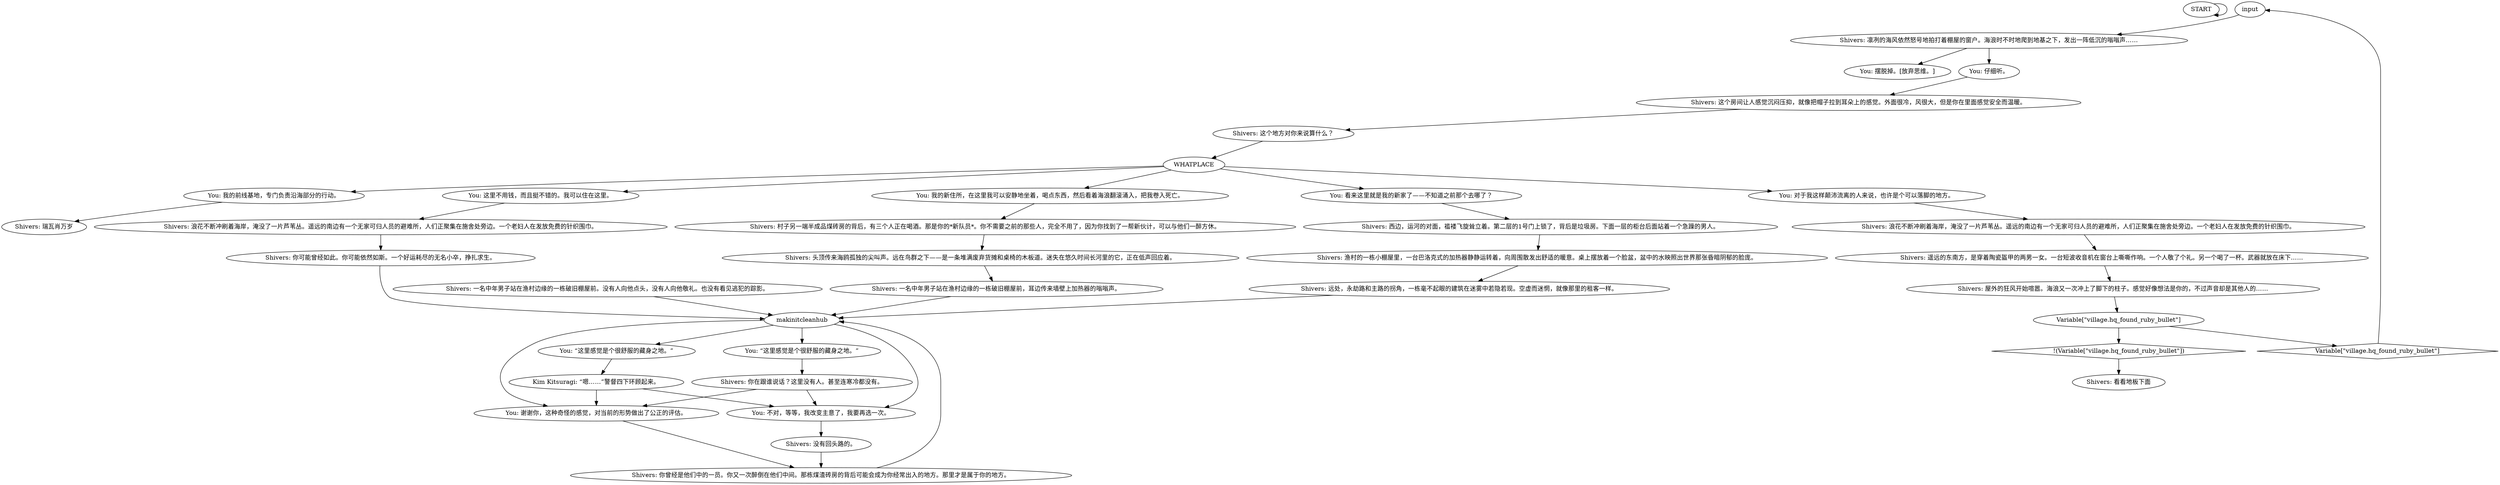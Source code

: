 # HQ ORB / new home shivers
# A shivers afterthought appears after you've clicked through the other orbs available inside the shack. It's a discussion of how it feels to have a new centre of operations, a free home
# ==================================================
digraph G {
	  0 [label="START"];
	  1 [label="input"];
	  2 [label="Shivers: 瑞瓦肖万岁"];
	  3 [label="Shivers: 头顶传来海鸥孤独的尖叫声。远在鸟群之下——是一条堆满废弃货摊和桌椅的木板道。迷失在悠久时间长河里的它，正在低声回应着。"];
	  4 [label="Shivers: 你曾经是他们中的一员。你又一次醉倒在他们中间。那栋煤渣砖房的背后可能会成为你经常出入的地方。那里才是属于你的地方。"];
	  5 [label="Shivers: 屋外的狂风开始喧嚣。海浪又一次冲上了脚下的柱子。感觉好像想法是你的，不过声音却是其他人的……"];
	  6 [label="Shivers: 一名中年男子站在渔村边缘的一栋破旧棚屋前。没有人向他点头，没有人向他敬礼。也没有看见逃犯的踪影。"];
	  7 [label="Shivers: 村子另一端半成品煤砖房的背后，有三个人正在喝酒。那是你的*新队员*。你不需要之前的那些人，完全不用了，因为你找到了一帮新伙计，可以与他们一醉方休。"];
	  8 [label="You: 谢谢你，这种奇怪的感觉，对当前的形势做出了公正的评估。"];
	  9 [label="Shivers: 你可能曾经如此。你可能依然如斯。一个好运耗尽的无名小卒，挣扎求生。"];
	  10 [label="Shivers: 凛冽的海风依然怒号地拍打着棚屋的窗户。海浪时不时地爬到地基之下，发出一阵低沉的嗡嗡声……"];
	  11 [label="Variable[\"village.hq_found_ruby_bullet\"]"];
	  12 [label="Variable[\"village.hq_found_ruby_bullet\"]", shape=diamond];
	  13 [label="!(Variable[\"village.hq_found_ruby_bullet\"])", shape=diamond];
	  14 [label="You: 我的前线基地，专门负责沿海部分的行动。"];
	  15 [label="Shivers: 一名中年男子站在渔村边缘的一栋破旧棚屋前，耳边传来墙壁上加热器的嗡嗡声。"];
	  16 [label="Kim Kitsuragi: “嗯……”警督四下环顾起来。"];
	  17 [label="makinitcleanhub"];
	  18 [label="Shivers: 浪花不断冲刷着海岸，淹没了一片芦苇丛。遥远的南边有一个无家可归人员的避难所，人们正聚集在施舍处旁边。一个老妇人在发放免费的针织围巾。"];
	  19 [label="You: “这里感觉是个很舒服的藏身之地。”"];
	  20 [label="You: “这里感觉是个很舒服的藏身之地。”"];
	  21 [label="Shivers: 你在跟谁说话？这里没有人。甚至连寒冷都没有。"];
	  22 [label="Shivers: 浪花不断冲刷着海岸，淹没了一片芦苇丛。遥远的南边有一个无家可归人员的避难所，人们正聚集在施舍处旁边。一个老妇人在发放免费的针织围巾。"];
	  23 [label="You: 摆脱掉。[放弃思维。]"];
	  24 [label="You: 对于我这样颠沛流离的人来说，也许是个可以落脚的地方。"];
	  25 [label="You: 不对，等等，我改变主意了，我要再选一次。"];
	  26 [label="Shivers: 远处，永劫路和主路的拐角，一栋毫不起眼的建筑在迷雾中若隐若现。空虚而迷惘，就像那里的租客一样。"];
	  27 [label="Shivers: 这个房间让人感觉沉闷压抑，就像把帽子拉到耳朵上的感觉。外面很冷，风很大，但是你在里面感觉安全而温暖。"];
	  28 [label="You: 这里不用钱，而且挺不错的。我可以住在这里。"];
	  29 [label="You: 看来这里就是我的新家了——不知道之前那个去哪了？"];
	  30 [label="Shivers: 渔村的一栋小棚屋里，一台巴洛克式的加热器静静运转着，向周围散发出舒适的暖意。桌上摆放着一个脸盆，盆中的水映照出世界那张昏暗阴郁的脸庞。"];
	  31 [label="Shivers: 遥远的东南方，是穿着陶瓷盔甲的两男一女。一台短波收音机在窗台上嘶嘶作响。一个人敬了个礼。另一个喝了一杯。武器就放在床下……"];
	  32 [label="Shivers: 西边，运河的对面，褴褛飞旋耸立着。第二层的1号门上锁了，背后是垃圾房。下面一层的柜台后面站着一个急躁的男人。"];
	  33 [label="You: 仔细听。"];
	  34 [label="WHATPLACE"];
	  35 [label="You: 我的新住所，在这里我可以安静地坐着，喝点东西，然后看着海浪翻滚涌入，把我卷入死亡。"];
	  36 [label="Shivers: 这个地方对你来说算什么？"];
	  37 [label="Shivers: 看看地板下面"];
	  38 [label="Shivers: 没有回头路的。"];
	  0 -> 0
	  1 -> 10
	  3 -> 15
	  4 -> 17
	  5 -> 11
	  6 -> 17
	  7 -> 3
	  8 -> 4
	  9 -> 17
	  10 -> 33
	  10 -> 23
	  11 -> 12
	  11 -> 13
	  12 -> 1
	  13 -> 37
	  14 -> 2
	  15 -> 17
	  16 -> 8
	  16 -> 25
	  17 -> 8
	  17 -> 25
	  17 -> 19
	  17 -> 20
	  18 -> 31
	  19 -> 16
	  20 -> 21
	  21 -> 8
	  21 -> 25
	  22 -> 9
	  24 -> 18
	  25 -> 38
	  26 -> 17
	  27 -> 36
	  28 -> 22
	  29 -> 32
	  30 -> 26
	  31 -> 5
	  32 -> 30
	  33 -> 27
	  34 -> 35
	  34 -> 14
	  34 -> 24
	  34 -> 28
	  34 -> 29
	  35 -> 7
	  36 -> 34
	  38 -> 4
}

